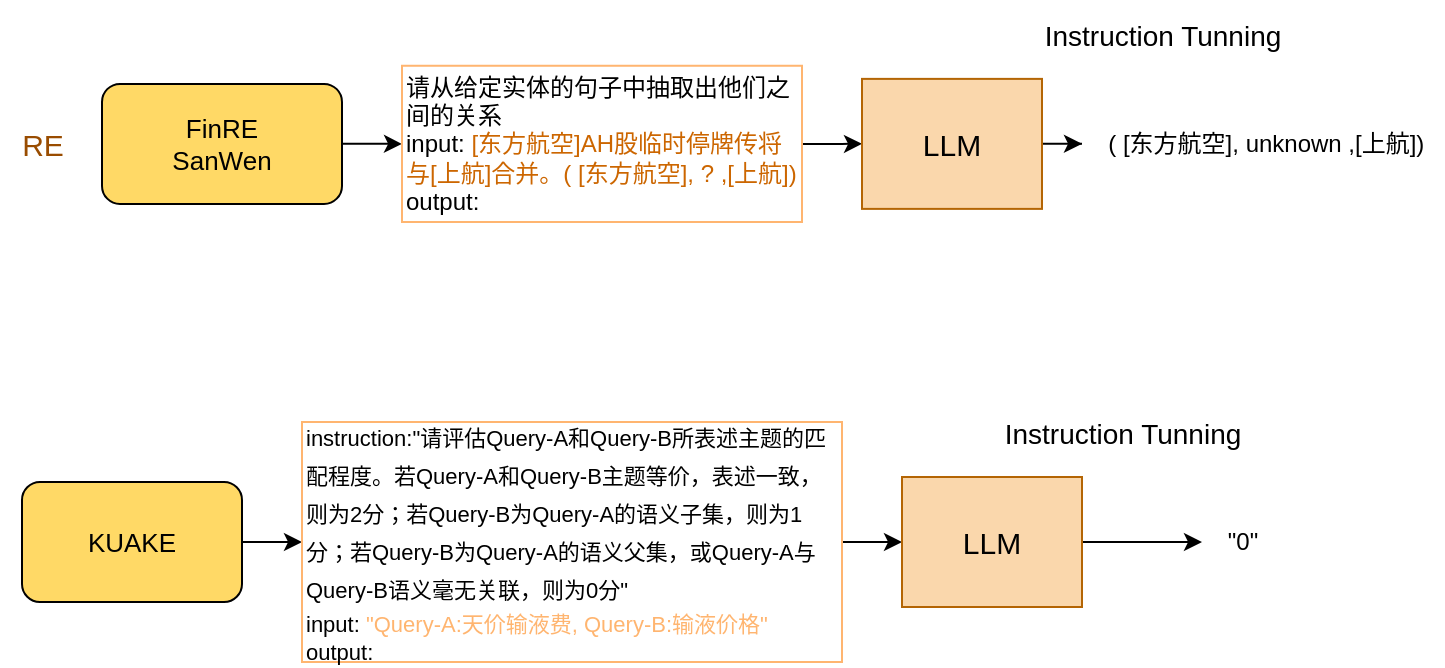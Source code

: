<mxfile version="22.1.11" type="github">
  <diagram name="第 1 页" id="e0tXGLQbWe1YhPj0isI4">
    <mxGraphModel dx="906" dy="579" grid="1" gridSize="10" guides="1" tooltips="1" connect="1" arrows="1" fold="1" page="1" pageScale="1" pageWidth="827" pageHeight="1169" math="0" shadow="0">
      <root>
        <mxCell id="0" />
        <mxCell id="1" parent="0" />
        <mxCell id="YJZsNohducnvphbNoGTL-1" value="" style="edgeStyle=orthogonalEdgeStyle;rounded=0;orthogonalLoop=1;jettySize=auto;html=1;" edge="1" source="YJZsNohducnvphbNoGTL-2" target="YJZsNohducnvphbNoGTL-5" parent="1">
          <mxGeometry relative="1" as="geometry" />
        </mxCell>
        <mxCell id="YJZsNohducnvphbNoGTL-2" value="&lt;span style=&quot;font-size: 13px;&quot;&gt;KUAKE&lt;/span&gt;" style="rounded=1;whiteSpace=wrap;html=1;fillColor=#FFD966;gradientColor=none;" vertex="1" parent="1">
          <mxGeometry x="100" y="720" width="110" height="60" as="geometry" />
        </mxCell>
        <mxCell id="YJZsNohducnvphbNoGTL-4" value="" style="edgeStyle=orthogonalEdgeStyle;rounded=0;orthogonalLoop=1;jettySize=auto;html=1;" edge="1" source="YJZsNohducnvphbNoGTL-5" target="YJZsNohducnvphbNoGTL-7" parent="1">
          <mxGeometry relative="1" as="geometry" />
        </mxCell>
        <mxCell id="YJZsNohducnvphbNoGTL-5" value="&lt;div style=&quot;color: rgb(204, 204, 204); font-family: Consolas, &amp;quot;Courier New&amp;quot;, monospace; line-height: 19px;&quot;&gt;&lt;/div&gt;&lt;div style=&quot;line-height: 19px; font-size: 11px;&quot;&gt;&lt;font style=&quot;font-size: 11px;&quot; face=&quot;Helvetica&quot;&gt;instruction:&quot;请评估Query-A和Query-B所表述主题的匹配程度。若Query-A和Query-B主题等价，表述一致，则为2分；若Query-B为Query-A的语义子集，则为1分；若Query-B为Query-A的语义父集，或Query-A与Query-B语义毫无关联，则为0分&quot;&lt;/font&gt;&lt;/div&gt;&lt;font style=&quot;font-size: 11px;&quot;&gt;input:&amp;nbsp;&lt;font style=&quot;font-size: 11px;&quot; color=&quot;#ffb570&quot;&gt;&quot;Query-A:天价输液费, Query-B:输液价格&quot;&lt;/font&gt;&lt;br&gt;output:&amp;nbsp;&lt;/font&gt;" style="whiteSpace=wrap;html=1;align=left;strokeColor=#FFB570;" vertex="1" parent="1">
          <mxGeometry x="240" y="690" width="270" height="120" as="geometry" />
        </mxCell>
        <mxCell id="YJZsNohducnvphbNoGTL-6" value="" style="edgeStyle=orthogonalEdgeStyle;rounded=0;orthogonalLoop=1;jettySize=auto;html=1;" edge="1" source="YJZsNohducnvphbNoGTL-7" target="YJZsNohducnvphbNoGTL-8" parent="1">
          <mxGeometry relative="1" as="geometry" />
        </mxCell>
        <mxCell id="YJZsNohducnvphbNoGTL-7" value="&lt;font style=&quot;font-size: 15px;&quot;&gt;LLM&lt;/font&gt;" style="rounded=0;whiteSpace=wrap;html=1;fillColor=#fad7ac;strokeColor=#b46504;" vertex="1" parent="1">
          <mxGeometry x="540" y="717.5" width="90" height="65" as="geometry" />
        </mxCell>
        <mxCell id="YJZsNohducnvphbNoGTL-8" value="&quot;0&quot;" style="text;html=1;align=center;verticalAlign=middle;resizable=0;points=[];autosize=1;strokeColor=none;fillColor=none;" vertex="1" parent="1">
          <mxGeometry x="690" y="735" width="40" height="30" as="geometry" />
        </mxCell>
        <mxCell id="YJZsNohducnvphbNoGTL-9" value="&lt;font style=&quot;font-size: 14px;&quot;&gt;Instruction Tunning&lt;/font&gt;" style="text;html=1;align=center;verticalAlign=middle;resizable=0;points=[];autosize=1;strokeColor=none;fillColor=none;" vertex="1" parent="1">
          <mxGeometry x="580" y="680.94" width="140" height="30" as="geometry" />
        </mxCell>
        <mxCell id="YJZsNohducnvphbNoGTL-12" value="" style="edgeStyle=orthogonalEdgeStyle;rounded=0;orthogonalLoop=1;jettySize=auto;html=1;" edge="1" parent="1" source="YJZsNohducnvphbNoGTL-13" target="YJZsNohducnvphbNoGTL-16">
          <mxGeometry relative="1" as="geometry" />
        </mxCell>
        <mxCell id="YJZsNohducnvphbNoGTL-13" value="&lt;font style=&quot;font-size: 13px;&quot;&gt;FinRE&lt;br&gt;SanWen&lt;/font&gt;" style="rounded=1;whiteSpace=wrap;html=1;fillColor=#FFD966;gradientColor=none;" vertex="1" parent="1">
          <mxGeometry x="140" y="520.94" width="120" height="60" as="geometry" />
        </mxCell>
        <mxCell id="YJZsNohducnvphbNoGTL-14" value="&lt;font style=&quot;font-size: 15px;&quot;&gt;RE&lt;/font&gt;" style="text;html=1;align=center;verticalAlign=middle;resizable=0;points=[];autosize=1;strokeColor=none;fillColor=none;fontColor=#994C00;" vertex="1" parent="1">
          <mxGeometry x="90" y="535.94" width="40" height="30" as="geometry" />
        </mxCell>
        <mxCell id="YJZsNohducnvphbNoGTL-15" value="" style="edgeStyle=orthogonalEdgeStyle;rounded=0;orthogonalLoop=1;jettySize=auto;html=1;" edge="1" parent="1" source="YJZsNohducnvphbNoGTL-16" target="YJZsNohducnvphbNoGTL-18">
          <mxGeometry relative="1" as="geometry" />
        </mxCell>
        <mxCell id="YJZsNohducnvphbNoGTL-16" value="请从给定实体的句子中抽取出他们之间的关系&lt;br&gt;input: &lt;font color=&quot;#cc6600&quot;&gt;[东方航空]AH股临时停牌传将与[上航]合并。(&amp;nbsp;[东方航空], ? ,[上航])&lt;/font&gt;&lt;br&gt;output:&amp;nbsp;" style="whiteSpace=wrap;html=1;align=left;strokeColor=#FFB570;" vertex="1" parent="1">
          <mxGeometry x="290" y="511.88" width="200" height="78.12" as="geometry" />
        </mxCell>
        <mxCell id="YJZsNohducnvphbNoGTL-17" value="" style="edgeStyle=orthogonalEdgeStyle;rounded=0;orthogonalLoop=1;jettySize=auto;html=1;" edge="1" parent="1" source="YJZsNohducnvphbNoGTL-18" target="YJZsNohducnvphbNoGTL-19">
          <mxGeometry relative="1" as="geometry" />
        </mxCell>
        <mxCell id="YJZsNohducnvphbNoGTL-18" value="&lt;font style=&quot;font-size: 15px;&quot;&gt;LLM&lt;/font&gt;" style="rounded=0;whiteSpace=wrap;html=1;fillColor=#fad7ac;strokeColor=#b46504;" vertex="1" parent="1">
          <mxGeometry x="520" y="518.44" width="90" height="65" as="geometry" />
        </mxCell>
        <mxCell id="YJZsNohducnvphbNoGTL-19" value="&amp;nbsp;(&amp;nbsp;[东方航空], unknown ,[上航])" style="text;html=1;align=center;verticalAlign=middle;resizable=0;points=[];autosize=1;strokeColor=none;fillColor=none;" vertex="1" parent="1">
          <mxGeometry x="630" y="535.94" width="180" height="30" as="geometry" />
        </mxCell>
        <mxCell id="YJZsNohducnvphbNoGTL-20" value="&lt;font style=&quot;font-size: 14px;&quot;&gt;Instruction Tunning&lt;/font&gt;" style="text;html=1;align=center;verticalAlign=middle;resizable=0;points=[];autosize=1;strokeColor=none;fillColor=none;" vertex="1" parent="1">
          <mxGeometry x="600" y="481.88" width="140" height="30" as="geometry" />
        </mxCell>
        <mxCell id="YJZsNohducnvphbNoGTL-21" value="" style="rounded=0;whiteSpace=wrap;html=1;opacity=0;" vertex="1" parent="1">
          <mxGeometry x="90" y="480" width="720" height="120" as="geometry" />
        </mxCell>
      </root>
    </mxGraphModel>
  </diagram>
</mxfile>
